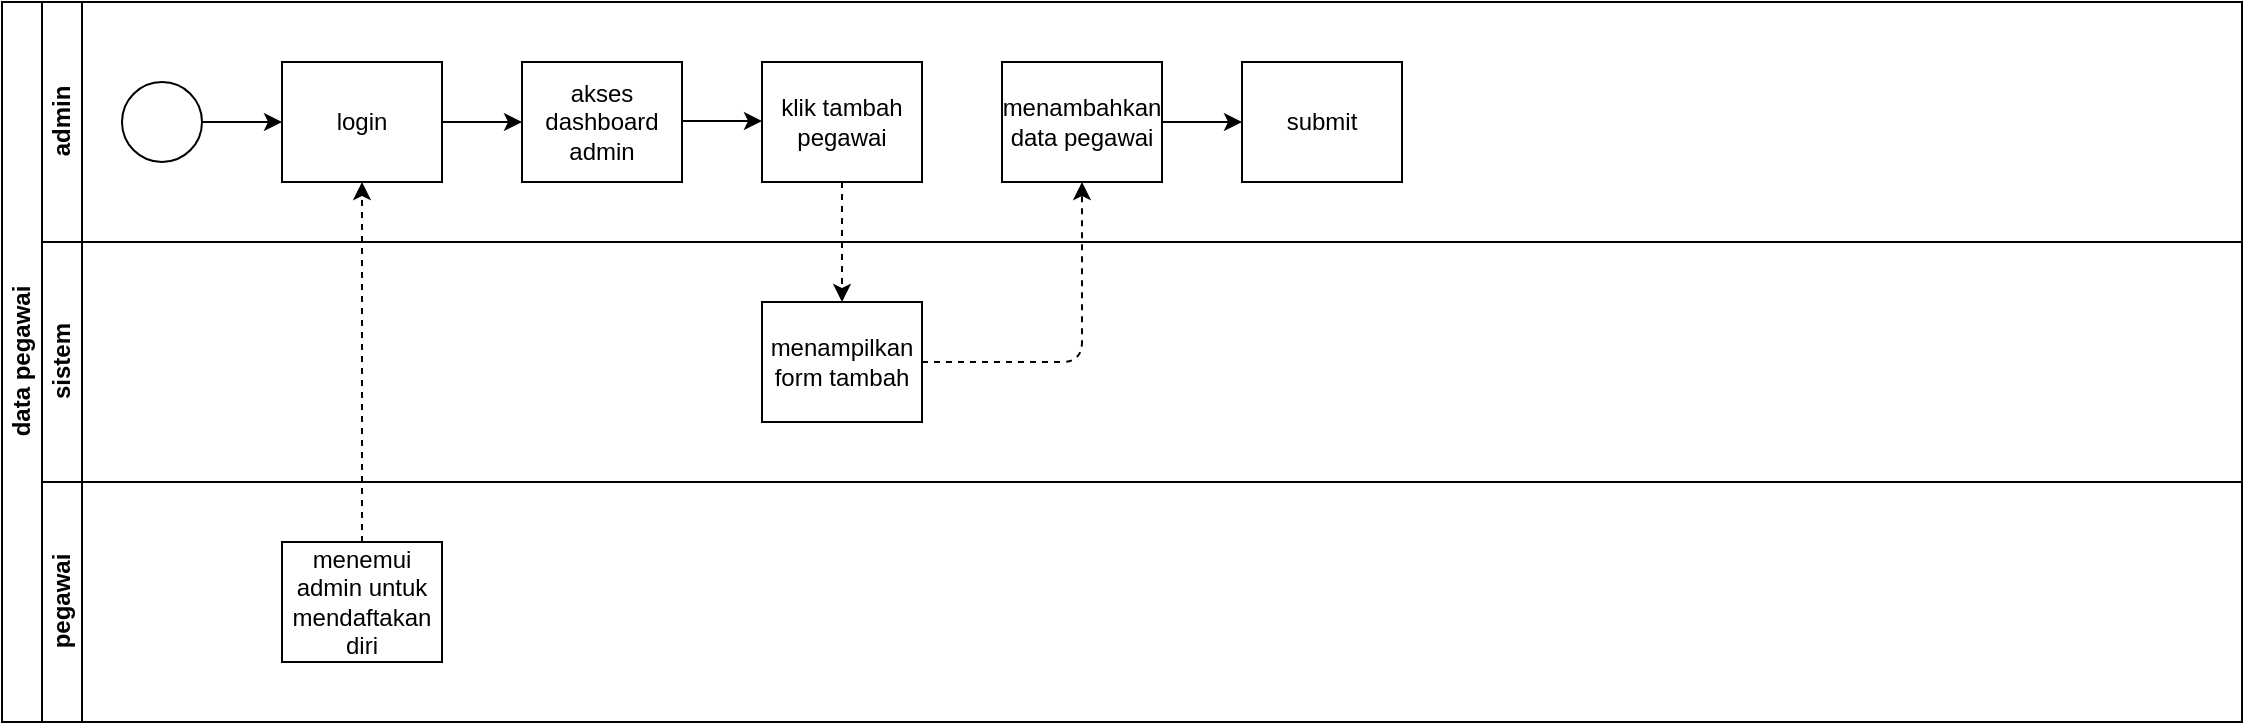 <mxfile version="14.4.3" type="device"><diagram id="prtHgNgQTEPvFCAcTncT" name="Page-1"><mxGraphModel dx="1021" dy="1736" grid="1" gridSize="10" guides="1" tooltips="1" connect="1" arrows="1" fold="1" page="1" pageScale="1" pageWidth="827" pageHeight="1169" math="0" shadow="0"><root><mxCell id="0"/><mxCell id="1" parent="0"/><mxCell id="dNxyNK7c78bLwvsdeMH5-19" value="data pegawai" style="swimlane;html=1;childLayout=stackLayout;resizeParent=1;resizeParentMax=0;horizontal=0;startSize=20;horizontalStack=0;" parent="1" vertex="1"><mxGeometry x="140" y="-150" width="1120" height="360" as="geometry"><mxRectangle x="140" y="120" width="50" height="40" as="alternateBounds"/></mxGeometry></mxCell><mxCell id="dNxyNK7c78bLwvsdeMH5-20" value="admin" style="swimlane;html=1;startSize=20;horizontal=0;" parent="dNxyNK7c78bLwvsdeMH5-19" vertex="1"><mxGeometry x="20" width="1100" height="120" as="geometry"/></mxCell><mxCell id="dNxyNK7c78bLwvsdeMH5-25" value="" style="edgeStyle=orthogonalEdgeStyle;rounded=0;orthogonalLoop=1;jettySize=auto;html=1;" parent="dNxyNK7c78bLwvsdeMH5-20" source="dNxyNK7c78bLwvsdeMH5-23" target="dNxyNK7c78bLwvsdeMH5-24" edge="1"><mxGeometry relative="1" as="geometry"/></mxCell><mxCell id="dNxyNK7c78bLwvsdeMH5-23" value="" style="ellipse;whiteSpace=wrap;html=1;" parent="dNxyNK7c78bLwvsdeMH5-20" vertex="1"><mxGeometry x="40" y="40" width="40" height="40" as="geometry"/></mxCell><mxCell id="dNxyNK7c78bLwvsdeMH5-24" value="login" style="rounded=0;whiteSpace=wrap;html=1;fontFamily=Helvetica;fontSize=12;fontColor=#000000;align=center;" parent="dNxyNK7c78bLwvsdeMH5-20" vertex="1"><mxGeometry x="120" y="30" width="80" height="60" as="geometry"/></mxCell><mxCell id="dNxyNK7c78bLwvsdeMH5-30" value="akses dashboard admin" style="rounded=0;whiteSpace=wrap;html=1;fontFamily=Helvetica;fontSize=12;fontColor=#000000;align=center;" parent="dNxyNK7c78bLwvsdeMH5-20" vertex="1"><mxGeometry x="240" y="30" width="80" height="60" as="geometry"/></mxCell><mxCell id="GOLotcoybnRaGp0tELkT-3" value="klik tambah pegawai" style="rounded=0;whiteSpace=wrap;html=1;fontFamily=Helvetica;fontSize=12;fontColor=#000000;align=center;" vertex="1" parent="dNxyNK7c78bLwvsdeMH5-20"><mxGeometry x="360" y="30" width="80" height="60" as="geometry"/></mxCell><mxCell id="GOLotcoybnRaGp0tELkT-18" value="" style="endArrow=classic;html=1;exitX=1;exitY=0.5;exitDx=0;exitDy=0;entryX=0;entryY=0.5;entryDx=0;entryDy=0;" edge="1" parent="dNxyNK7c78bLwvsdeMH5-20" source="dNxyNK7c78bLwvsdeMH5-24" target="dNxyNK7c78bLwvsdeMH5-30"><mxGeometry width="50" height="50" relative="1" as="geometry"><mxPoint x="190" y="190" as="sourcePoint"/><mxPoint x="240" y="140" as="targetPoint"/></mxGeometry></mxCell><mxCell id="GOLotcoybnRaGp0tELkT-19" value="" style="endArrow=classic;html=1;exitX=1;exitY=0.5;exitDx=0;exitDy=0;entryX=0;entryY=0.5;entryDx=0;entryDy=0;" edge="1" parent="dNxyNK7c78bLwvsdeMH5-20"><mxGeometry width="50" height="50" relative="1" as="geometry"><mxPoint x="320" y="59.5" as="sourcePoint"/><mxPoint x="360" y="59.5" as="targetPoint"/></mxGeometry></mxCell><mxCell id="GOLotcoybnRaGp0tELkT-29" value="menambahkan data pegawai" style="rounded=0;whiteSpace=wrap;html=1;fontFamily=Helvetica;fontSize=12;fontColor=#000000;align=center;" vertex="1" parent="dNxyNK7c78bLwvsdeMH5-20"><mxGeometry x="480" y="30" width="80" height="60" as="geometry"/></mxCell><mxCell id="GOLotcoybnRaGp0tELkT-31" value="submit" style="rounded=0;whiteSpace=wrap;html=1;fontFamily=Helvetica;fontSize=12;fontColor=#000000;align=center;" vertex="1" parent="dNxyNK7c78bLwvsdeMH5-20"><mxGeometry x="600" y="30" width="80" height="60" as="geometry"/></mxCell><mxCell id="GOLotcoybnRaGp0tELkT-32" value="" style="endArrow=classic;html=1;exitX=1;exitY=0.5;exitDx=0;exitDy=0;entryX=0;entryY=0.5;entryDx=0;entryDy=0;" edge="1" parent="dNxyNK7c78bLwvsdeMH5-20" source="GOLotcoybnRaGp0tELkT-29" target="GOLotcoybnRaGp0tELkT-31"><mxGeometry width="50" height="50" relative="1" as="geometry"><mxPoint x="330" y="69.5" as="sourcePoint"/><mxPoint x="370" y="69.5" as="targetPoint"/></mxGeometry></mxCell><mxCell id="dNxyNK7c78bLwvsdeMH5-21" value="sistem" style="swimlane;html=1;startSize=20;horizontal=0;" parent="dNxyNK7c78bLwvsdeMH5-19" vertex="1"><mxGeometry x="20" y="120" width="1100" height="120" as="geometry"><mxRectangle x="20" y="120" width="630" height="20" as="alternateBounds"/></mxGeometry></mxCell><mxCell id="dNxyNK7c78bLwvsdeMH5-29" value="" style="edgeStyle=orthogonalEdgeStyle;rounded=0;orthogonalLoop=1;jettySize=auto;html=1;endArrow=classic;endFill=1;" parent="dNxyNK7c78bLwvsdeMH5-21" source="dNxyNK7c78bLwvsdeMH5-26" edge="1"><mxGeometry relative="1" as="geometry"><mxPoint x="260" y="60" as="targetPoint"/></mxGeometry></mxCell><mxCell id="GOLotcoybnRaGp0tELkT-4" value="menampilkan form tambah" style="rounded=0;whiteSpace=wrap;html=1;fontFamily=Helvetica;fontSize=12;fontColor=#000000;align=center;" vertex="1" parent="dNxyNK7c78bLwvsdeMH5-21"><mxGeometry x="360" y="30" width="80" height="60" as="geometry"/></mxCell><mxCell id="dNxyNK7c78bLwvsdeMH5-22" value="pegawai" style="swimlane;html=1;startSize=20;horizontal=0;" parent="dNxyNK7c78bLwvsdeMH5-19" vertex="1"><mxGeometry x="20" y="240" width="1100" height="120" as="geometry"><mxRectangle x="20" y="240" width="630" as="alternateBounds"/></mxGeometry></mxCell><mxCell id="GOLotcoybnRaGp0tELkT-14" value="menemui admin untuk mendaftakan diri" style="rounded=0;whiteSpace=wrap;html=1;fontFamily=Helvetica;fontSize=12;fontColor=#000000;align=center;" vertex="1" parent="dNxyNK7c78bLwvsdeMH5-22"><mxGeometry x="120" y="30" width="80" height="60" as="geometry"/></mxCell><mxCell id="GOLotcoybnRaGp0tELkT-16" value="" style="endArrow=classic;html=1;exitX=0.5;exitY=0;exitDx=0;exitDy=0;dashed=1;" edge="1" parent="dNxyNK7c78bLwvsdeMH5-19" source="GOLotcoybnRaGp0tELkT-14" target="dNxyNK7c78bLwvsdeMH5-24"><mxGeometry width="50" height="50" relative="1" as="geometry"><mxPoint x="150" y="230" as="sourcePoint"/><mxPoint x="200" y="180" as="targetPoint"/></mxGeometry></mxCell><mxCell id="GOLotcoybnRaGp0tELkT-20" value="" style="endArrow=classic;html=1;entryX=0.5;entryY=0;entryDx=0;entryDy=0;dashed=1;" edge="1" parent="dNxyNK7c78bLwvsdeMH5-19" source="GOLotcoybnRaGp0tELkT-3" target="GOLotcoybnRaGp0tELkT-4"><mxGeometry width="50" height="50" relative="1" as="geometry"><mxPoint x="350" y="69.5" as="sourcePoint"/><mxPoint x="390" y="69.5" as="targetPoint"/></mxGeometry></mxCell><mxCell id="GOLotcoybnRaGp0tELkT-30" value="" style="endArrow=classic;html=1;exitX=1;exitY=0.5;exitDx=0;exitDy=0;entryX=0.5;entryY=1;entryDx=0;entryDy=0;dashed=1;" edge="1" parent="dNxyNK7c78bLwvsdeMH5-19" source="GOLotcoybnRaGp0tELkT-4" target="GOLotcoybnRaGp0tELkT-29"><mxGeometry width="50" height="50" relative="1" as="geometry"><mxPoint x="350" y="69.5" as="sourcePoint"/><mxPoint x="390" y="69.5" as="targetPoint"/><Array as="points"><mxPoint x="540" y="180"/></Array></mxGeometry></mxCell></root></mxGraphModel></diagram></mxfile>
